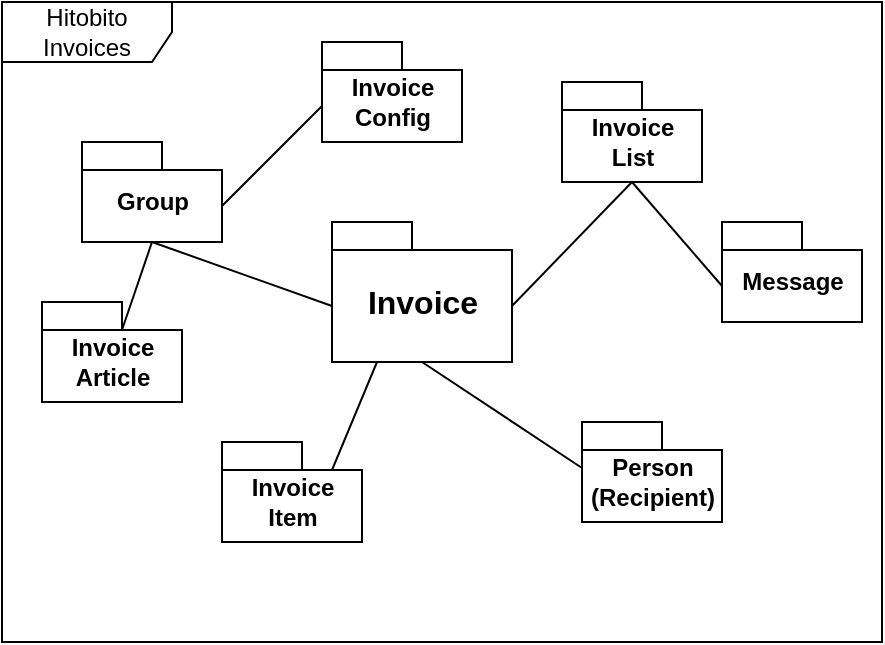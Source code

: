 <mxfile version="16.2.4" type="device"><diagram name="Systemübersicht" id="j6fMJSzZNFpha5S74haw"><mxGraphModel dx="813" dy="491" grid="1" gridSize="10" guides="1" tooltips="1" connect="1" arrows="1" fold="1" page="1" pageScale="1" pageWidth="827" pageHeight="1169" math="0" shadow="0"><root><mxCell id="HtFvspqQ4OqWxK6NBpvR-0"/><mxCell id="HtFvspqQ4OqWxK6NBpvR-1" parent="HtFvspqQ4OqWxK6NBpvR-0"/><mxCell id="n-6JG7uv_AeVazbPa6jf-2" value="&lt;div&gt;Hitobito&lt;/div&gt;&lt;div&gt;Invoices&lt;br&gt;&lt;/div&gt;" style="shape=umlFrame;whiteSpace=wrap;html=1;width=85;height=30;" parent="HtFvspqQ4OqWxK6NBpvR-1" vertex="1"><mxGeometry x="110" y="120" width="440" height="320" as="geometry"/></mxCell><mxCell id="FB7kBctElwvwWWsqF0FT-4" value="&lt;div&gt;Person&lt;/div&gt;&lt;div&gt;(Recipient)&lt;br&gt;&lt;/div&gt;" style="shape=folder;fontStyle=1;spacingTop=10;tabWidth=40;tabHeight=14;tabPosition=left;html=1;" parent="HtFvspqQ4OqWxK6NBpvR-1" vertex="1"><mxGeometry x="400" y="330" width="70" height="50" as="geometry"/></mxCell><mxCell id="FB7kBctElwvwWWsqF0FT-7" style="edgeStyle=none;rounded=0;orthogonalLoop=1;jettySize=auto;html=1;exitX=0.5;exitY=1;exitDx=0;exitDy=0;exitPerimeter=0;entryX=0;entryY=0;entryDx=0;entryDy=23;entryPerimeter=0;endArrow=none;endFill=0;" parent="HtFvspqQ4OqWxK6NBpvR-1" source="FB7kBctElwvwWWsqF0FT-5" target="FB7kBctElwvwWWsqF0FT-4" edge="1"><mxGeometry relative="1" as="geometry"/></mxCell><mxCell id="FB7kBctElwvwWWsqF0FT-5" value="&lt;font style=&quot;font-size: 16px&quot;&gt;Invoice&lt;/font&gt;" style="shape=folder;fontStyle=1;spacingTop=10;tabWidth=40;tabHeight=14;tabPosition=left;html=1;" parent="HtFvspqQ4OqWxK6NBpvR-1" vertex="1"><mxGeometry x="275" y="230" width="90" height="70" as="geometry"/></mxCell><mxCell id="FB7kBctElwvwWWsqF0FT-22" style="edgeStyle=none;rounded=0;orthogonalLoop=1;jettySize=auto;html=1;exitX=0.5;exitY=1;exitDx=0;exitDy=0;exitPerimeter=0;endArrow=none;endFill=0;" parent="HtFvspqQ4OqWxK6NBpvR-1" source="FB7kBctElwvwWWsqF0FT-4" target="FB7kBctElwvwWWsqF0FT-4" edge="1"><mxGeometry relative="1" as="geometry"/></mxCell><mxCell id="A-TLEjyMISY22sFTu6ie-0" value="&lt;div&gt;Invoice&lt;/div&gt;&lt;div&gt;Config&lt;br&gt;&lt;/div&gt;" style="shape=folder;fontStyle=1;spacingTop=10;tabWidth=40;tabHeight=14;tabPosition=left;html=1;" parent="HtFvspqQ4OqWxK6NBpvR-1" vertex="1"><mxGeometry x="270" y="140" width="70" height="50" as="geometry"/></mxCell><mxCell id="A-TLEjyMISY22sFTu6ie-1" value="Group" style="shape=folder;fontStyle=1;spacingTop=10;tabWidth=40;tabHeight=14;tabPosition=left;html=1;" parent="HtFvspqQ4OqWxK6NBpvR-1" vertex="1"><mxGeometry x="150" y="190" width="70" height="50" as="geometry"/></mxCell><mxCell id="A-TLEjyMISY22sFTu6ie-2" style="edgeStyle=none;rounded=0;orthogonalLoop=1;jettySize=auto;html=1;exitX=0.5;exitY=1;exitDx=0;exitDy=0;exitPerimeter=0;entryX=0;entryY=0;entryDx=0;entryDy=42;entryPerimeter=0;endArrow=none;endFill=0;" parent="HtFvspqQ4OqWxK6NBpvR-1" source="A-TLEjyMISY22sFTu6ie-1" target="FB7kBctElwvwWWsqF0FT-5" edge="1"><mxGeometry relative="1" as="geometry"><mxPoint x="174.89" y="292" as="sourcePoint"/><mxPoint x="258.89" y="350" as="targetPoint"/></mxGeometry></mxCell><mxCell id="A-TLEjyMISY22sFTu6ie-3" style="edgeStyle=none;rounded=0;orthogonalLoop=1;jettySize=auto;html=1;exitX=0;exitY=0;exitDx=70;exitDy=32;exitPerimeter=0;entryX=0;entryY=0;entryDx=0;entryDy=32;entryPerimeter=0;endArrow=none;endFill=0;" parent="HtFvspqQ4OqWxK6NBpvR-1" source="A-TLEjyMISY22sFTu6ie-1" target="A-TLEjyMISY22sFTu6ie-0" edge="1"><mxGeometry relative="1" as="geometry"><mxPoint x="220" y="160" as="sourcePoint"/><mxPoint x="320" y="207" as="targetPoint"/></mxGeometry></mxCell><mxCell id="A-TLEjyMISY22sFTu6ie-4" value="&lt;div&gt;Invoice&lt;/div&gt;Article" style="shape=folder;fontStyle=1;spacingTop=10;tabWidth=40;tabHeight=14;tabPosition=left;html=1;" parent="HtFvspqQ4OqWxK6NBpvR-1" vertex="1"><mxGeometry x="130" y="270" width="70" height="50" as="geometry"/></mxCell><mxCell id="cl5tDgDrXf4UsDKv_4i9-0" style="edgeStyle=none;rounded=0;orthogonalLoop=1;jettySize=auto;html=1;exitX=0;exitY=0;exitDx=40;exitDy=14;exitPerimeter=0;endArrow=none;endFill=0;entryX=0.5;entryY=1;entryDx=0;entryDy=0;entryPerimeter=0;" edge="1" parent="HtFvspqQ4OqWxK6NBpvR-1" source="A-TLEjyMISY22sFTu6ie-4" target="A-TLEjyMISY22sFTu6ie-1"><mxGeometry relative="1" as="geometry"><mxPoint x="220" y="280" as="sourcePoint"/><mxPoint x="190" y="240" as="targetPoint"/></mxGeometry></mxCell><mxCell id="cl5tDgDrXf4UsDKv_4i9-1" value="&lt;div&gt;Invoice&lt;/div&gt;&lt;div&gt;List&lt;/div&gt;" style="shape=folder;fontStyle=1;spacingTop=10;tabWidth=40;tabHeight=14;tabPosition=left;html=1;" vertex="1" parent="HtFvspqQ4OqWxK6NBpvR-1"><mxGeometry x="390" y="160" width="70" height="50" as="geometry"/></mxCell><mxCell id="cl5tDgDrXf4UsDKv_4i9-2" style="edgeStyle=none;rounded=0;orthogonalLoop=1;jettySize=auto;html=1;exitX=0;exitY=0;exitDx=90;exitDy=42;exitPerimeter=0;entryX=0.5;entryY=1;entryDx=0;entryDy=0;entryPerimeter=0;endArrow=none;endFill=0;" edge="1" parent="HtFvspqQ4OqWxK6NBpvR-1" source="FB7kBctElwvwWWsqF0FT-5" target="cl5tDgDrXf4UsDKv_4i9-1"><mxGeometry relative="1" as="geometry"><mxPoint x="405" y="290" as="sourcePoint"/><mxPoint x="470" y="240" as="targetPoint"/></mxGeometry></mxCell><mxCell id="cl5tDgDrXf4UsDKv_4i9-3" value="Message" style="shape=folder;fontStyle=1;spacingTop=10;tabWidth=40;tabHeight=14;tabPosition=left;html=1;" vertex="1" parent="HtFvspqQ4OqWxK6NBpvR-1"><mxGeometry x="470" y="230" width="70" height="50" as="geometry"/></mxCell><mxCell id="cl5tDgDrXf4UsDKv_4i9-5" style="edgeStyle=none;rounded=0;orthogonalLoop=1;jettySize=auto;html=1;exitX=0;exitY=0;exitDx=0;exitDy=32;exitPerimeter=0;entryX=0.5;entryY=1;entryDx=0;entryDy=0;entryPerimeter=0;endArrow=none;endFill=0;" edge="1" parent="HtFvspqQ4OqWxK6NBpvR-1" source="cl5tDgDrXf4UsDKv_4i9-3" target="cl5tDgDrXf4UsDKv_4i9-1"><mxGeometry relative="1" as="geometry"><mxPoint x="375" y="282" as="sourcePoint"/><mxPoint x="435" y="220" as="targetPoint"/></mxGeometry></mxCell><mxCell id="cl5tDgDrXf4UsDKv_4i9-6" value="&lt;div&gt;Invoice&lt;/div&gt;&lt;div&gt;Item&lt;br&gt;&lt;/div&gt;" style="shape=folder;fontStyle=1;spacingTop=10;tabWidth=40;tabHeight=14;tabPosition=left;html=1;" vertex="1" parent="HtFvspqQ4OqWxK6NBpvR-1"><mxGeometry x="220" y="340" width="70" height="50" as="geometry"/></mxCell><mxCell id="cl5tDgDrXf4UsDKv_4i9-7" style="edgeStyle=none;rounded=0;orthogonalLoop=1;jettySize=auto;html=1;exitX=0;exitY=0;exitDx=55;exitDy=14;exitPerimeter=0;endArrow=none;endFill=0;entryX=0.25;entryY=1;entryDx=0;entryDy=0;entryPerimeter=0;" edge="1" parent="HtFvspqQ4OqWxK6NBpvR-1" source="cl5tDgDrXf4UsDKv_4i9-6" target="FB7kBctElwvwWWsqF0FT-5"><mxGeometry relative="1" as="geometry"><mxPoint x="180" y="294" as="sourcePoint"/><mxPoint x="195" y="250" as="targetPoint"/></mxGeometry></mxCell></root></mxGraphModel></diagram></mxfile>